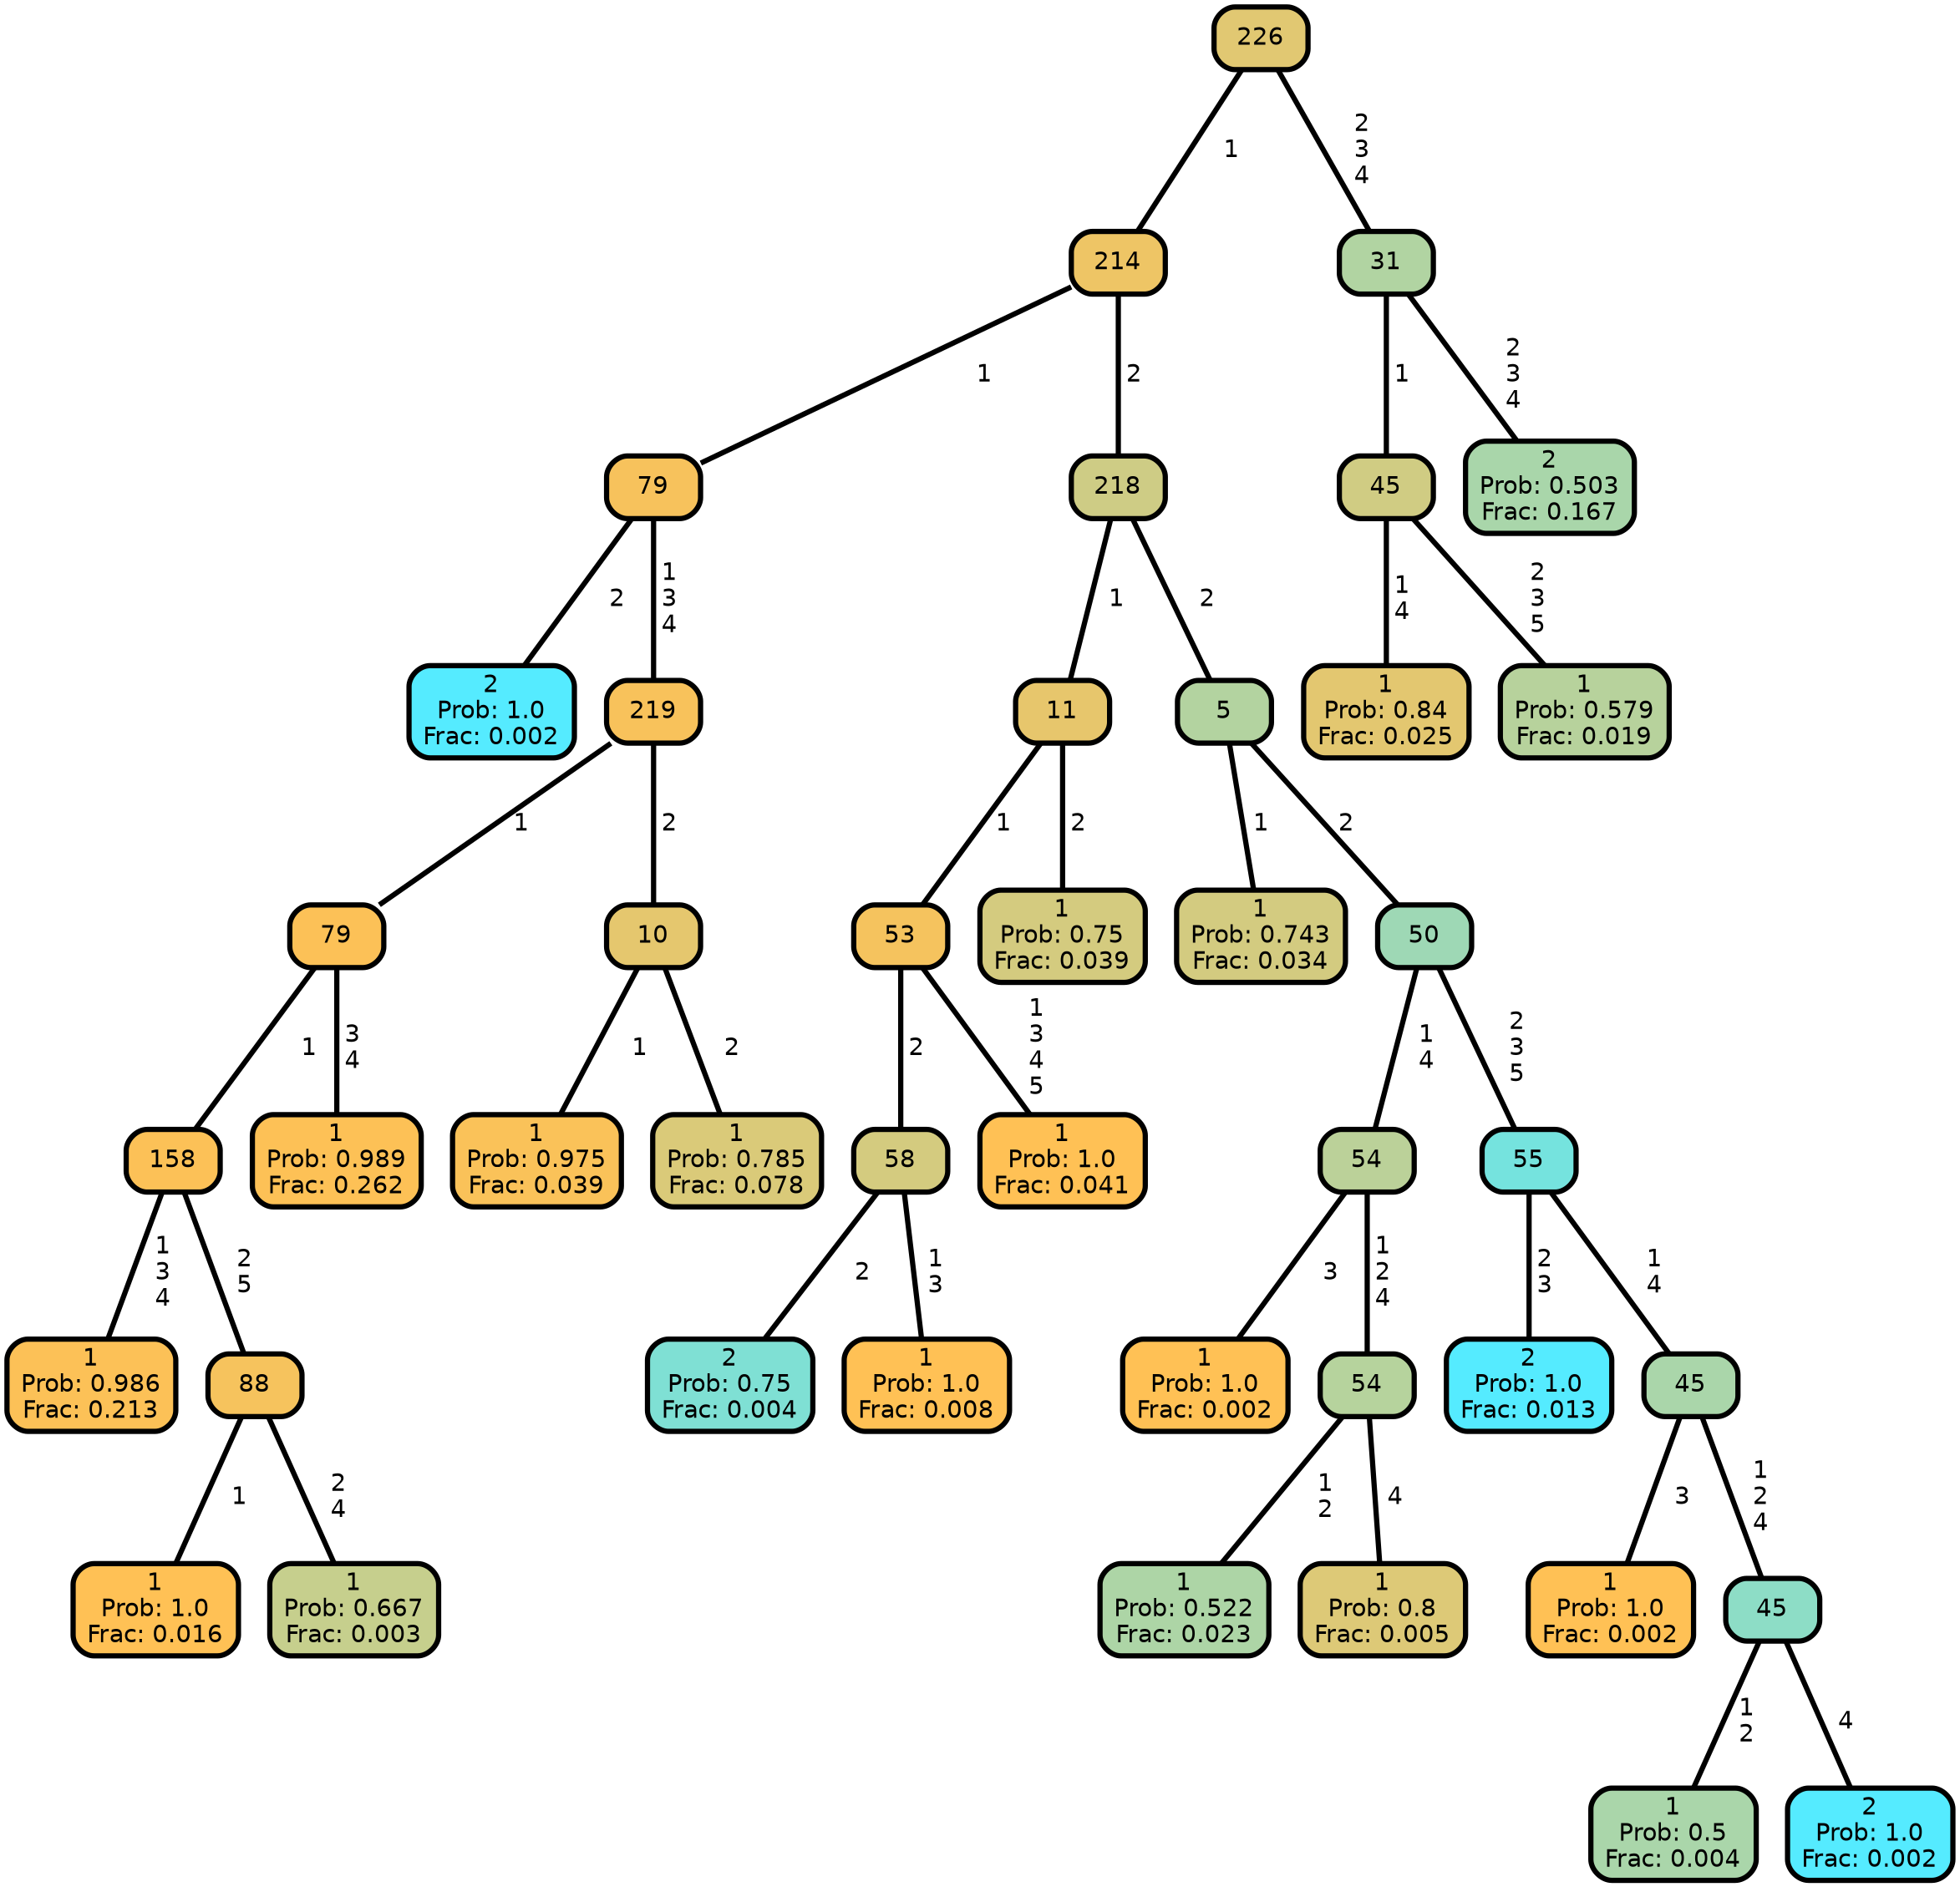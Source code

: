 graph Tree {
node [shape=box, style="filled, rounded",color="black",penwidth="3",fontcolor="black",                 fontname=helvetica] ;
graph [ranksep="0 equally", splines=straight,                 bgcolor=transparent, dpi=200] ;
edge [fontname=helvetica, color=black] ;
0 [label="2
Prob: 1.0
Frac: 0.002", fillcolor="#55ebff"] ;
1 [label="79", fillcolor="#f7c25c"] ;
2 [label="1
Prob: 0.986
Frac: 0.213", fillcolor="#fcc157"] ;
3 [label="158", fillcolor="#fcc157"] ;
4 [label="1
Prob: 1.0
Frac: 0.016", fillcolor="#ffc155"] ;
5 [label="88", fillcolor="#f6c35d"] ;
6 [label="1
Prob: 0.667
Frac: 0.003", fillcolor="#c6cf8d"] ;
7 [label="79", fillcolor="#fcc157"] ;
8 [label="1
Prob: 0.989
Frac: 0.262", fillcolor="#fdc156"] ;
9 [label="219", fillcolor="#f8c25b"] ;
10 [label="1
Prob: 0.975
Frac: 0.039", fillcolor="#fac259"] ;
11 [label="10", fillcolor="#e5c76e"] ;
12 [label="1
Prob: 0.785
Frac: 0.078", fillcolor="#daca79"] ;
13 [label="214", fillcolor="#eec565"] ;
14 [label="2
Prob: 0.75
Frac: 0.004", fillcolor="#7fe0d4"] ;
15 [label="58", fillcolor="#d4cb7f"] ;
16 [label="1
Prob: 1.0
Frac: 0.008", fillcolor="#ffc155"] ;
17 [label="53", fillcolor="#f5c35e"] ;
18 [label="1
Prob: 1.0
Frac: 0.041", fillcolor="#ffc155"] ;
19 [label="11", fillcolor="#e7c66c"] ;
20 [label="1
Prob: 0.75
Frac: 0.039", fillcolor="#d4cb7f"] ;
21 [label="218", fillcolor="#cecc85"] ;
22 [label="1
Prob: 0.743
Frac: 0.034", fillcolor="#d3cb80"] ;
23 [label="5", fillcolor="#b3d3a0"] ;
24 [label="1
Prob: 1.0
Frac: 0.002", fillcolor="#ffc155"] ;
25 [label="54", fillcolor="#bbd199"] ;
26 [label="1
Prob: 0.522
Frac: 0.023", fillcolor="#add5a6"] ;
27 [label="54", fillcolor="#b6d39d"] ;
28 [label="1
Prob: 0.8
Frac: 0.005", fillcolor="#ddc977"] ;
29 [label="50", fillcolor="#9ed8b5"] ;
30 [label="2
Prob: 1.0
Frac: 0.013", fillcolor="#55ebff"] ;
31 [label="55", fillcolor="#75e3de"] ;
32 [label="1
Prob: 1.0
Frac: 0.002", fillcolor="#ffc155"] ;
33 [label="45", fillcolor="#aad6aa"] ;
34 [label="1
Prob: 0.5
Frac: 0.004", fillcolor="#aad6aa"] ;
35 [label="45", fillcolor="#8dddc6"] ;
36 [label="2
Prob: 1.0
Frac: 0.002", fillcolor="#55ebff"] ;
37 [label="226", fillcolor="#e1c872"] ;
38 [label="1
Prob: 0.84
Frac: 0.025", fillcolor="#e3c770"] ;
39 [label="45", fillcolor="#d0cc83"] ;
40 [label="1
Prob: 0.579
Frac: 0.019", fillcolor="#b7d29c"] ;
41 [label="31", fillcolor="#b1d4a2"] ;
42 [label="2
Prob: 0.503
Frac: 0.167", fillcolor="#a9d6aa"] ;
1 -- 0 [label=" 2",penwidth=3] ;
1 -- 9 [label=" 1\n 3\n 4",penwidth=3] ;
3 -- 2 [label=" 1\n 3\n 4",penwidth=3] ;
3 -- 5 [label=" 2\n 5",penwidth=3] ;
5 -- 4 [label=" 1",penwidth=3] ;
5 -- 6 [label=" 2\n 4",penwidth=3] ;
7 -- 3 [label=" 1",penwidth=3] ;
7 -- 8 [label=" 3\n 4",penwidth=3] ;
9 -- 7 [label=" 1",penwidth=3] ;
9 -- 11 [label=" 2",penwidth=3] ;
11 -- 10 [label=" 1",penwidth=3] ;
11 -- 12 [label=" 2",penwidth=3] ;
13 -- 1 [label=" 1",penwidth=3] ;
13 -- 21 [label=" 2",penwidth=3] ;
15 -- 14 [label=" 2",penwidth=3] ;
15 -- 16 [label=" 1\n 3",penwidth=3] ;
17 -- 15 [label=" 2",penwidth=3] ;
17 -- 18 [label=" 1\n 3\n 4\n 5",penwidth=3] ;
19 -- 17 [label=" 1",penwidth=3] ;
19 -- 20 [label=" 2",penwidth=3] ;
21 -- 19 [label=" 1",penwidth=3] ;
21 -- 23 [label=" 2",penwidth=3] ;
23 -- 22 [label=" 1",penwidth=3] ;
23 -- 29 [label=" 2",penwidth=3] ;
25 -- 24 [label=" 3",penwidth=3] ;
25 -- 27 [label=" 1\n 2\n 4",penwidth=3] ;
27 -- 26 [label=" 1\n 2",penwidth=3] ;
27 -- 28 [label=" 4",penwidth=3] ;
29 -- 25 [label=" 1\n 4",penwidth=3] ;
29 -- 31 [label=" 2\n 3\n 5",penwidth=3] ;
31 -- 30 [label=" 2\n 3",penwidth=3] ;
31 -- 33 [label=" 1\n 4",penwidth=3] ;
33 -- 32 [label=" 3",penwidth=3] ;
33 -- 35 [label=" 1\n 2\n 4",penwidth=3] ;
35 -- 34 [label=" 1\n 2",penwidth=3] ;
35 -- 36 [label=" 4",penwidth=3] ;
37 -- 13 [label=" 1",penwidth=3] ;
37 -- 41 [label=" 2\n 3\n 4",penwidth=3] ;
39 -- 38 [label=" 1\n 4",penwidth=3] ;
39 -- 40 [label=" 2\n 3\n 5",penwidth=3] ;
41 -- 39 [label=" 1",penwidth=3] ;
41 -- 42 [label=" 2\n 3\n 4",penwidth=3] ;
{rank = same;}}
